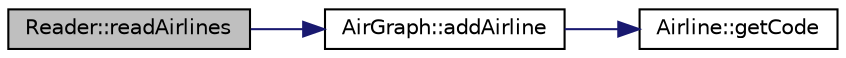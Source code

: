 digraph "Reader::readAirlines"
{
 // LATEX_PDF_SIZE
  edge [fontname="Helvetica",fontsize="10",labelfontname="Helvetica",labelfontsize="10"];
  node [fontname="Helvetica",fontsize="10",shape=record];
  rankdir="LR";
  Node1 [label="Reader::readAirlines",height=0.2,width=0.4,color="black", fillcolor="grey75", style="filled", fontcolor="black",tooltip="reads the file which contains information about the Airlines"];
  Node1 -> Node2 [color="midnightblue",fontsize="10",style="solid",fontname="Helvetica"];
  Node2 [label="AirGraph::addAirline",height=0.2,width=0.4,color="black", fillcolor="white", style="filled",URL="$classAirGraph.html#a6c508d2ce15c4333d46dd1749bef5008",tooltip="adds an Airline to the AirGraph @complexity O(1)"];
  Node2 -> Node3 [color="midnightblue",fontsize="10",style="solid",fontname="Helvetica"];
  Node3 [label="Airline::getCode",height=0.2,width=0.4,color="black", fillcolor="white", style="filled",URL="$classAirline.html#a41ef613d6b390c463821b9ae43d9ec84",tooltip="returns the code of the Airline"];
}
